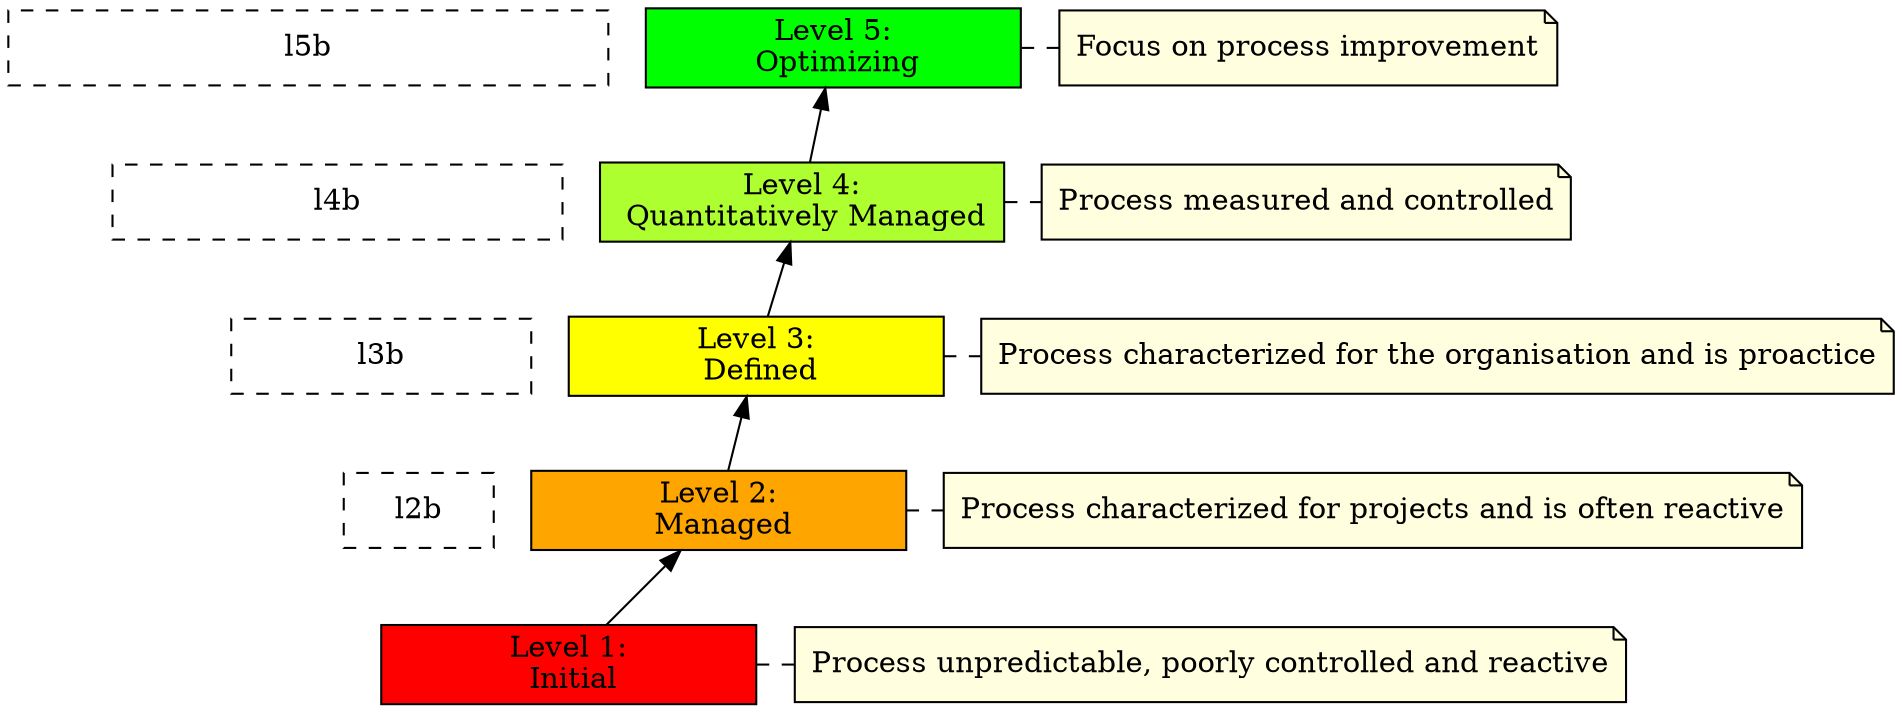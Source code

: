 graph cmmi {
    rankdir=BT;

    node[style=filled shape=box width=2.5];
    edge[]

    l1 [label="Level 1:\n Initial" fillcolor=red shape=box width=2.5];
    l2 [label="Level 2:\n Managed"  fillcolor=orange shape=box width=2.5];
    l3 [label="Level 3:\n Defined"  fillcolor=yellow shape=box width=2.5];
    l4 [label="Level 4:\n Quantitatively Managed"  fillcolor=greenyellow shape=box width=2.5];
    l5 [label="Level 5:\n Optimizing"  fillcolor=green shape=box width=2.5];

    l1c [label="Process unpredictable, poorly controlled and reactive" shape=note  fillcolor=lightyellow width=3];
    l2c [label="Process characterized for projects and is often reactive" shape=note  fillcolor=lightyellow width=3];
    l3c [label="Process characterized for the organisation and is proactice" shape=note  fillcolor=lightyellow width=3];
    l4c [label="Process measured and controlled" shape=note  fillcolor=lightyellow width=3];
    l5c [label="Focus on process improvement" shape=note  fillcolor=lightyellow width=3];

    l2b [style=dashed shape=box, width=1 ];
    l3b [style=dashed shape=box, width=2 ];
    l4b [style=dashed shape=box, width=3 ];
    l5b [style=dashed shape=box, width=4 ];

    l1 -- l2 [dir=forward];
    l2 -- l3 [dir=forward];
    l3 -- l4 [dir=forward];
    l4 -- l5 [dir=forward];

    l1 -- l1c [style=dashed];
    l2 -- l2c [style=dashed];
    l3 -- l3c [style=dashed];
    l4 -- l4c [style=dashed];
    l5 -- l5c [style=dashed];

    l1 -- l2b [style=invis];
    l2b -- l3b [style=invis];
    l3b -- l4b [style=invis];
    l4b -- l5b [style=invis];
    l2b -- l2 [style=invis];
    l3b -- l3 [style=invis];
    l4b -- l4 [style=invis];
    l5b -- l5 [style=invis];


    {rank = same; l1; l1c;}
    {rank = same; l2; l2c; l2b;}
    {rank = same; l3; l3c; l3b;}
    {rank = same; l4; l4c; l4b;}
    {rank = same; l5; l5c; l5b;}
}
